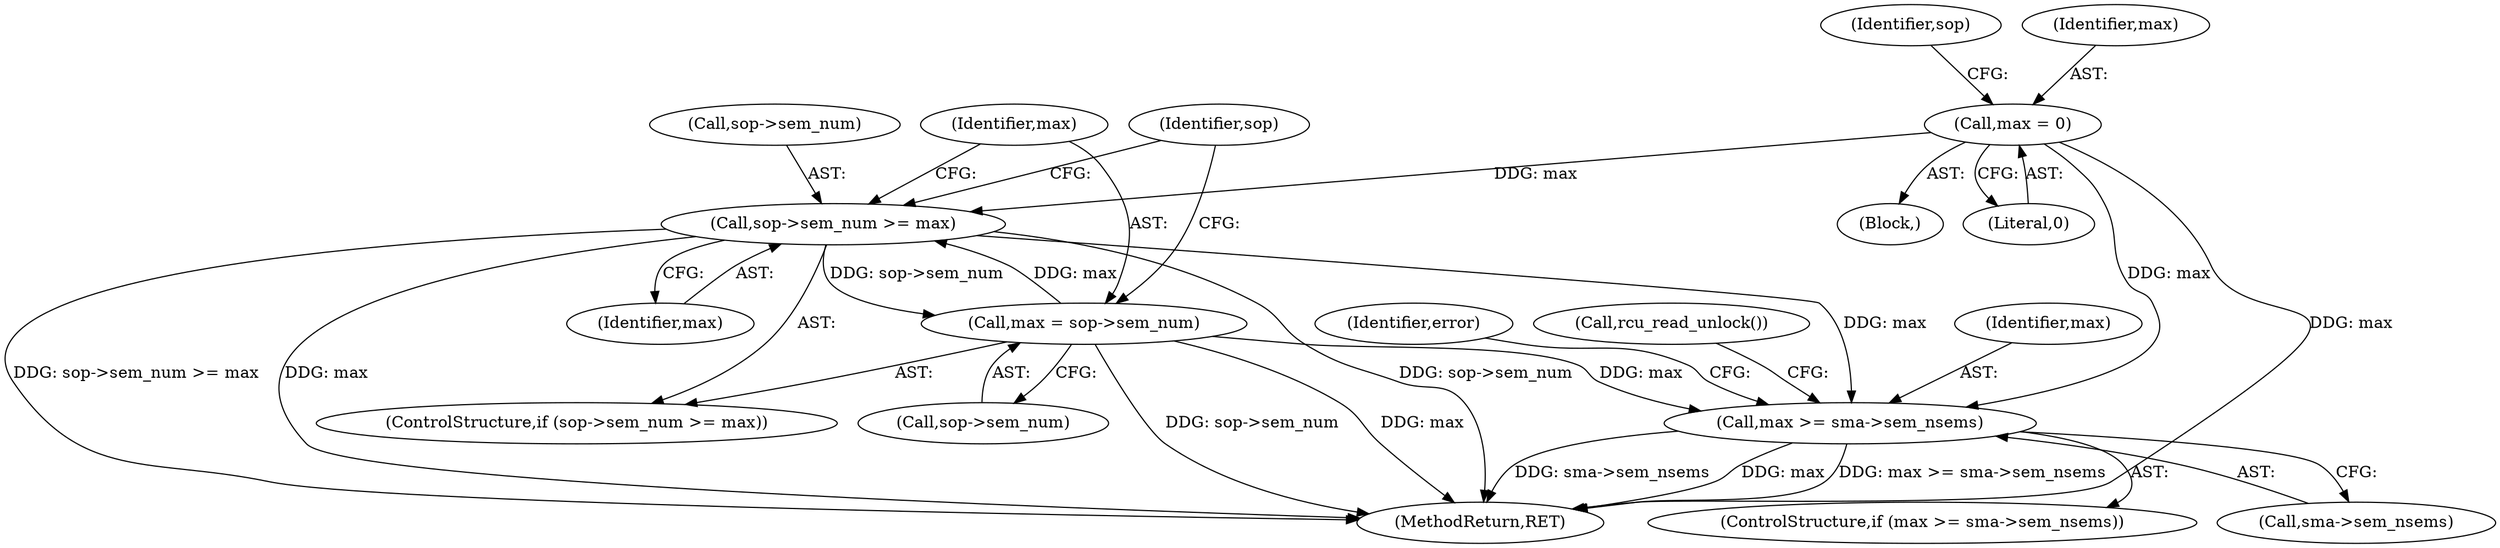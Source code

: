 digraph "0_linux_6062a8dc0517bce23e3c2f7d2fea5e22411269a3_0@pointer" {
"1000350" [label="(Call,max >= sma->sem_nsems)"];
"1000259" [label="(Call,max = 0)"];
"1000280" [label="(Call,max = sop->sem_num)"];
"1000275" [label="(Call,sop->sem_num >= max)"];
"1000264" [label="(Identifier,sop)"];
"1000288" [label="(Identifier,sop)"];
"1000276" [label="(Call,sop->sem_num)"];
"1000261" [label="(Literal,0)"];
"1000356" [label="(Call,rcu_read_unlock())"];
"1000281" [label="(Identifier,max)"];
"1000351" [label="(Identifier,max)"];
"1000275" [label="(Call,sop->sem_num >= max)"];
"1000349" [label="(ControlStructure,if (max >= sma->sem_nsems))"];
"1000274" [label="(ControlStructure,if (sop->sem_num >= max))"];
"1000119" [label="(Block,)"];
"1000282" [label="(Call,sop->sem_num)"];
"1000279" [label="(Identifier,max)"];
"1000352" [label="(Call,sma->sem_nsems)"];
"1000350" [label="(Call,max >= sma->sem_nsems)"];
"1000259" [label="(Call,max = 0)"];
"1000359" [label="(Identifier,error)"];
"1000633" [label="(MethodReturn,RET)"];
"1000280" [label="(Call,max = sop->sem_num)"];
"1000260" [label="(Identifier,max)"];
"1000350" -> "1000349"  [label="AST: "];
"1000350" -> "1000352"  [label="CFG: "];
"1000351" -> "1000350"  [label="AST: "];
"1000352" -> "1000350"  [label="AST: "];
"1000356" -> "1000350"  [label="CFG: "];
"1000359" -> "1000350"  [label="CFG: "];
"1000350" -> "1000633"  [label="DDG: max"];
"1000350" -> "1000633"  [label="DDG: max >= sma->sem_nsems"];
"1000350" -> "1000633"  [label="DDG: sma->sem_nsems"];
"1000259" -> "1000350"  [label="DDG: max"];
"1000280" -> "1000350"  [label="DDG: max"];
"1000275" -> "1000350"  [label="DDG: max"];
"1000259" -> "1000119"  [label="AST: "];
"1000259" -> "1000261"  [label="CFG: "];
"1000260" -> "1000259"  [label="AST: "];
"1000261" -> "1000259"  [label="AST: "];
"1000264" -> "1000259"  [label="CFG: "];
"1000259" -> "1000633"  [label="DDG: max"];
"1000259" -> "1000275"  [label="DDG: max"];
"1000280" -> "1000274"  [label="AST: "];
"1000280" -> "1000282"  [label="CFG: "];
"1000281" -> "1000280"  [label="AST: "];
"1000282" -> "1000280"  [label="AST: "];
"1000288" -> "1000280"  [label="CFG: "];
"1000280" -> "1000633"  [label="DDG: sop->sem_num"];
"1000280" -> "1000633"  [label="DDG: max"];
"1000280" -> "1000275"  [label="DDG: max"];
"1000275" -> "1000280"  [label="DDG: sop->sem_num"];
"1000275" -> "1000274"  [label="AST: "];
"1000275" -> "1000279"  [label="CFG: "];
"1000276" -> "1000275"  [label="AST: "];
"1000279" -> "1000275"  [label="AST: "];
"1000281" -> "1000275"  [label="CFG: "];
"1000288" -> "1000275"  [label="CFG: "];
"1000275" -> "1000633"  [label="DDG: sop->sem_num >= max"];
"1000275" -> "1000633"  [label="DDG: sop->sem_num"];
"1000275" -> "1000633"  [label="DDG: max"];
}
